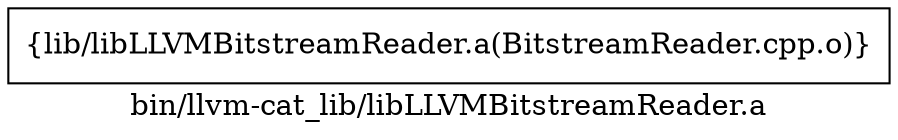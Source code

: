 digraph "bin/llvm-cat_lib/libLLVMBitstreamReader.a" {
	label="bin/llvm-cat_lib/libLLVMBitstreamReader.a";
	rankdir=LR;

	Node0x55adaf420fe8 [shape=record,shape=box,group=0,label="{lib/libLLVMBitstreamReader.a(BitstreamReader.cpp.o)}"];
}
